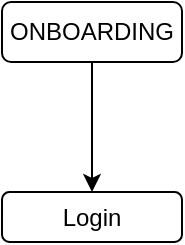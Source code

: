 <mxfile>
    <diagram id="N4hiMrhI77v5eifsrDIG" name="Page-1">
        <mxGraphModel dx="707" dy="383" grid="1" gridSize="10" guides="1" tooltips="1" connect="1" arrows="1" fold="1" page="1" pageScale="1" pageWidth="850" pageHeight="1100" background="none" math="0" shadow="0">
            <root>
                <mxCell id="0"/>
                <mxCell id="1" parent="0"/>
                <mxCell id="4" value="" style="edgeStyle=none;html=1;" edge="1" parent="1" source="2" target="3">
                    <mxGeometry relative="1" as="geometry"/>
                </mxCell>
                <mxCell id="2" value="ONBOARDING" style="rounded=1;whiteSpace=wrap;html=1;" vertex="1" parent="1">
                    <mxGeometry x="290" y="10" width="90" height="30" as="geometry"/>
                </mxCell>
                <mxCell id="3" value="Login" style="whiteSpace=wrap;html=1;rounded=1;" vertex="1" parent="1">
                    <mxGeometry x="290" y="105" width="90" height="25" as="geometry"/>
                </mxCell>
            </root>
        </mxGraphModel>
    </diagram>
</mxfile>